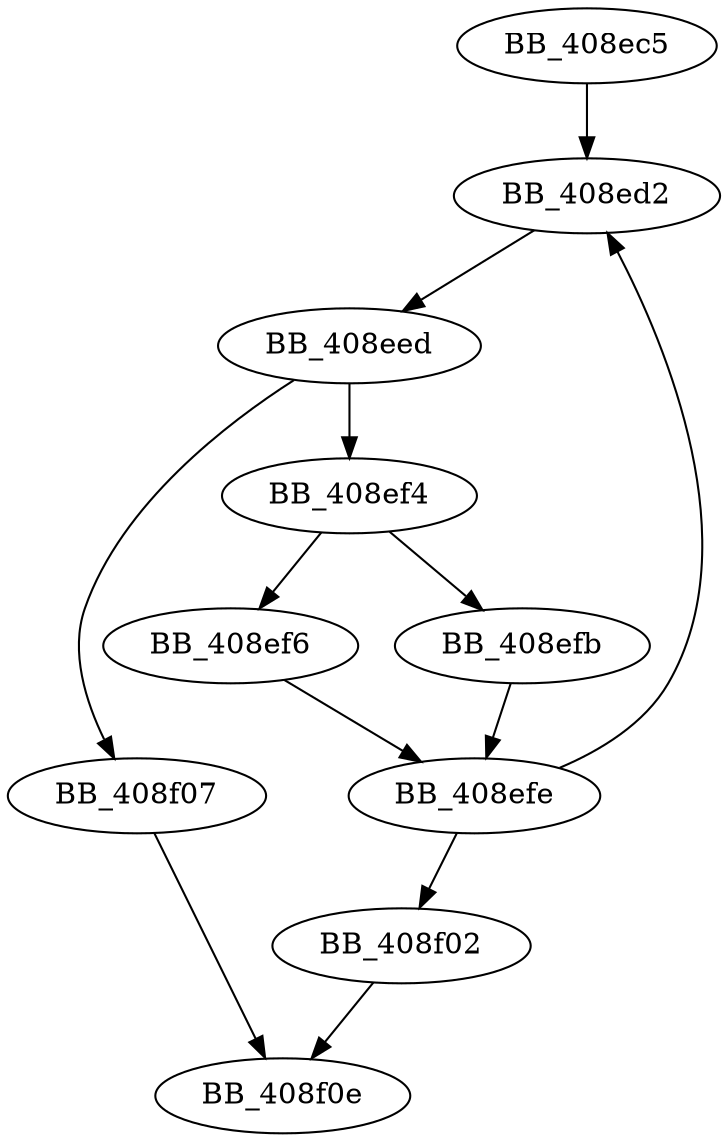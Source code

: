 DiGraph _GetTableIndexFromLocaleName{
BB_408ec5->BB_408ed2
BB_408ed2->BB_408eed
BB_408eed->BB_408ef4
BB_408eed->BB_408f07
BB_408ef4->BB_408ef6
BB_408ef4->BB_408efb
BB_408ef6->BB_408efe
BB_408efb->BB_408efe
BB_408efe->BB_408ed2
BB_408efe->BB_408f02
BB_408f02->BB_408f0e
BB_408f07->BB_408f0e
}
